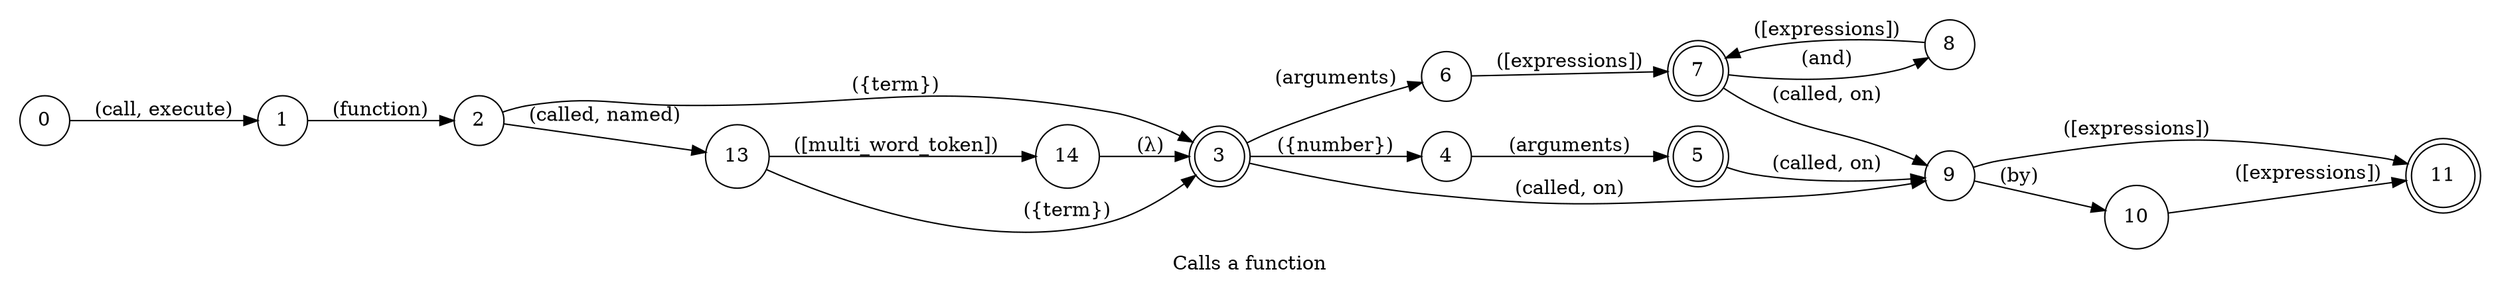 digraph function_call {
    id="function_call";
    label="Calls a function";
    lang="en-US";
    langName="English";
    pad="0.2";
    rankdir=LR;
    priority="2";
    node[shape=doublecircle]; 3 5 7 11;
    node[shape=circle];

    0 -> 1 [label="(call, execute)"];
    1 -> 2 [label="(function)"];
    2 -> 13 [label="(called, named)"];
    13 -> 14 [label="([multi_word_token])", store=functionName, extraArgs="{\"case\": \"camel\"}"];
    14 -> 3 [label="(λ)"];
    {2 13} -> 3 [label="({term})", store=functionName];
    3 -> 4 [label="({number})", store=argsNumber];
    4 -> 5 [label="(arguments)"];
    3 -> 6 [label="(arguments)"];
    6 -> 7 [label="([expressions])", store=args];
    7 -> 8 [label="(and)"];
    8 -> 7 [label="([expressions])", store=args];
    {3 5 7} -> 9 [label="(called, on)"];
    9 -> 10 [label="(by)"];
    {9 10} -> 11 [label="([expressions])", store=caller];

    title="Calls a function";
    desc="Calls a function with the specified arguments in the desired caller";
}
